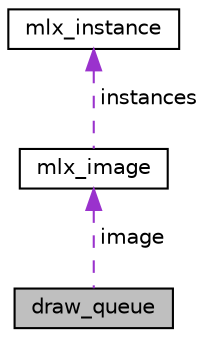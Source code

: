 digraph "draw_queue"
{
 // LATEX_PDF_SIZE
  edge [fontname="Helvetica",fontsize="10",labelfontname="Helvetica",labelfontsize="10"];
  node [fontname="Helvetica",fontsize="10",shape=record];
  Node1 [label="draw_queue",height=0.2,width=0.4,color="black", fillcolor="grey75", style="filled", fontcolor="black",tooltip=" "];
  Node2 -> Node1 [dir="back",color="darkorchid3",fontsize="10",style="dashed",label=" image" ,fontname="Helvetica"];
  Node2 [label="mlx_image",height=0.2,width=0.4,color="black", fillcolor="white", style="filled",URL="$structmlx__image.html",tooltip=" "];
  Node3 -> Node2 [dir="back",color="darkorchid3",fontsize="10",style="dashed",label=" instances" ,fontname="Helvetica"];
  Node3 [label="mlx_instance",height=0.2,width=0.4,color="black", fillcolor="white", style="filled",URL="$structmlx__instance.html",tooltip=" "];
}
